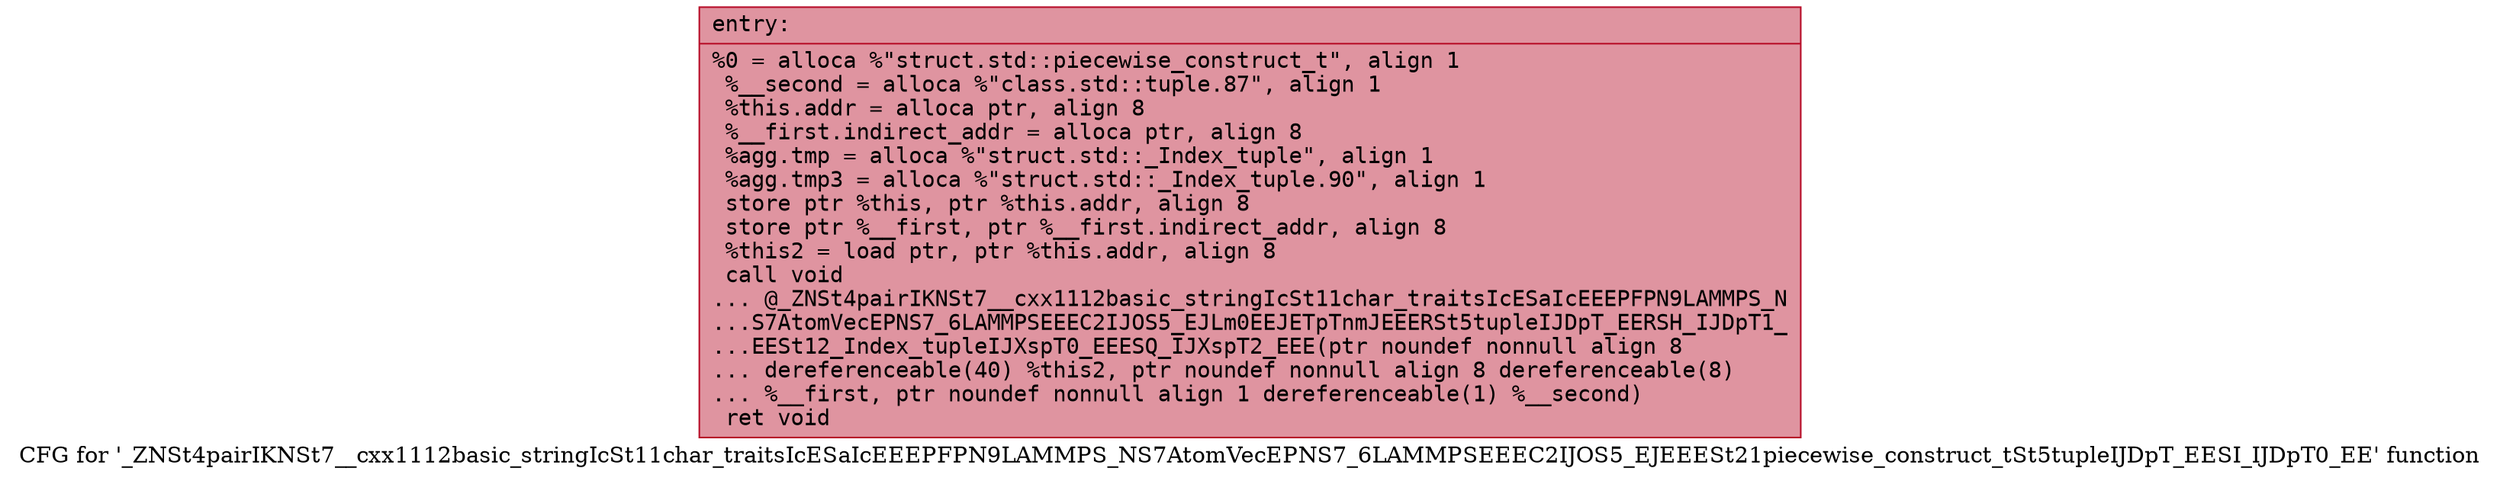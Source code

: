 digraph "CFG for '_ZNSt4pairIKNSt7__cxx1112basic_stringIcSt11char_traitsIcESaIcEEEPFPN9LAMMPS_NS7AtomVecEPNS7_6LAMMPSEEEC2IJOS5_EJEEESt21piecewise_construct_tSt5tupleIJDpT_EESI_IJDpT0_EE' function" {
	label="CFG for '_ZNSt4pairIKNSt7__cxx1112basic_stringIcSt11char_traitsIcESaIcEEEPFPN9LAMMPS_NS7AtomVecEPNS7_6LAMMPSEEEC2IJOS5_EJEEESt21piecewise_construct_tSt5tupleIJDpT_EESI_IJDpT0_EE' function";

	Node0x55aea9207550 [shape=record,color="#b70d28ff", style=filled, fillcolor="#b70d2870" fontname="Courier",label="{entry:\l|  %0 = alloca %\"struct.std::piecewise_construct_t\", align 1\l  %__second = alloca %\"class.std::tuple.87\", align 1\l  %this.addr = alloca ptr, align 8\l  %__first.indirect_addr = alloca ptr, align 8\l  %agg.tmp = alloca %\"struct.std::_Index_tuple\", align 1\l  %agg.tmp3 = alloca %\"struct.std::_Index_tuple.90\", align 1\l  store ptr %this, ptr %this.addr, align 8\l  store ptr %__first, ptr %__first.indirect_addr, align 8\l  %this2 = load ptr, ptr %this.addr, align 8\l  call void\l... @_ZNSt4pairIKNSt7__cxx1112basic_stringIcSt11char_traitsIcESaIcEEEPFPN9LAMMPS_N\l...S7AtomVecEPNS7_6LAMMPSEEEC2IJOS5_EJLm0EEJETpTnmJEEERSt5tupleIJDpT_EERSH_IJDpT1_\l...EESt12_Index_tupleIJXspT0_EEESQ_IJXspT2_EEE(ptr noundef nonnull align 8\l... dereferenceable(40) %this2, ptr noundef nonnull align 8 dereferenceable(8)\l... %__first, ptr noundef nonnull align 1 dereferenceable(1) %__second)\l  ret void\l}"];
}
